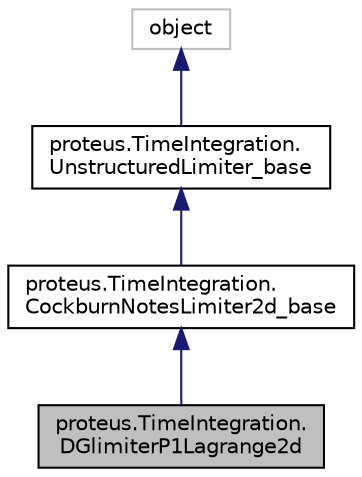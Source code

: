digraph "proteus.TimeIntegration.DGlimiterP1Lagrange2d"
{
 // LATEX_PDF_SIZE
  edge [fontname="Helvetica",fontsize="10",labelfontname="Helvetica",labelfontsize="10"];
  node [fontname="Helvetica",fontsize="10",shape=record];
  Node1 [label="proteus.TimeIntegration.\lDGlimiterP1Lagrange2d",height=0.2,width=0.4,color="black", fillcolor="grey75", style="filled", fontcolor="black",tooltip=" "];
  Node2 -> Node1 [dir="back",color="midnightblue",fontsize="10",style="solid",fontname="Helvetica"];
  Node2 [label="proteus.TimeIntegration.\lCockburnNotesLimiter2d_base",height=0.2,width=0.4,color="black", fillcolor="white", style="filled",URL="$classproteus_1_1TimeIntegration_1_1CockburnNotesLimiter2d__base.html",tooltip=" "];
  Node3 -> Node2 [dir="back",color="midnightblue",fontsize="10",style="solid",fontname="Helvetica"];
  Node3 [label="proteus.TimeIntegration.\lUnstructuredLimiter_base",height=0.2,width=0.4,color="black", fillcolor="white", style="filled",URL="$classproteus_1_1TimeIntegration_1_1UnstructuredLimiter__base.html",tooltip=" "];
  Node4 -> Node3 [dir="back",color="midnightblue",fontsize="10",style="solid",fontname="Helvetica"];
  Node4 [label="object",height=0.2,width=0.4,color="grey75", fillcolor="white", style="filled",tooltip=" "];
}
